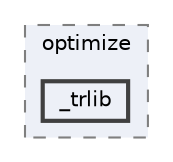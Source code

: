 digraph "/home/jam/Research/IRES-2025/dev/src/llm-scripts/testing/hypothesis-testing/hyp-env/lib/python3.12/site-packages/scipy/optimize/_trlib"
{
 // LATEX_PDF_SIZE
  bgcolor="transparent";
  edge [fontname=Helvetica,fontsize=10,labelfontname=Helvetica,labelfontsize=10];
  node [fontname=Helvetica,fontsize=10,shape=box,height=0.2,width=0.4];
  compound=true
  subgraph clusterdir_9b25bd0339629e5d7203141852018ced {
    graph [ bgcolor="#edf0f7", pencolor="grey50", label="optimize", fontname=Helvetica,fontsize=10 style="filled,dashed", URL="dir_9b25bd0339629e5d7203141852018ced.html",tooltip=""]
  dir_3a4d0d98c61428babe434edd40291269 [label="_trlib", fillcolor="#edf0f7", color="grey25", style="filled,bold", URL="dir_3a4d0d98c61428babe434edd40291269.html",tooltip=""];
  }
}

